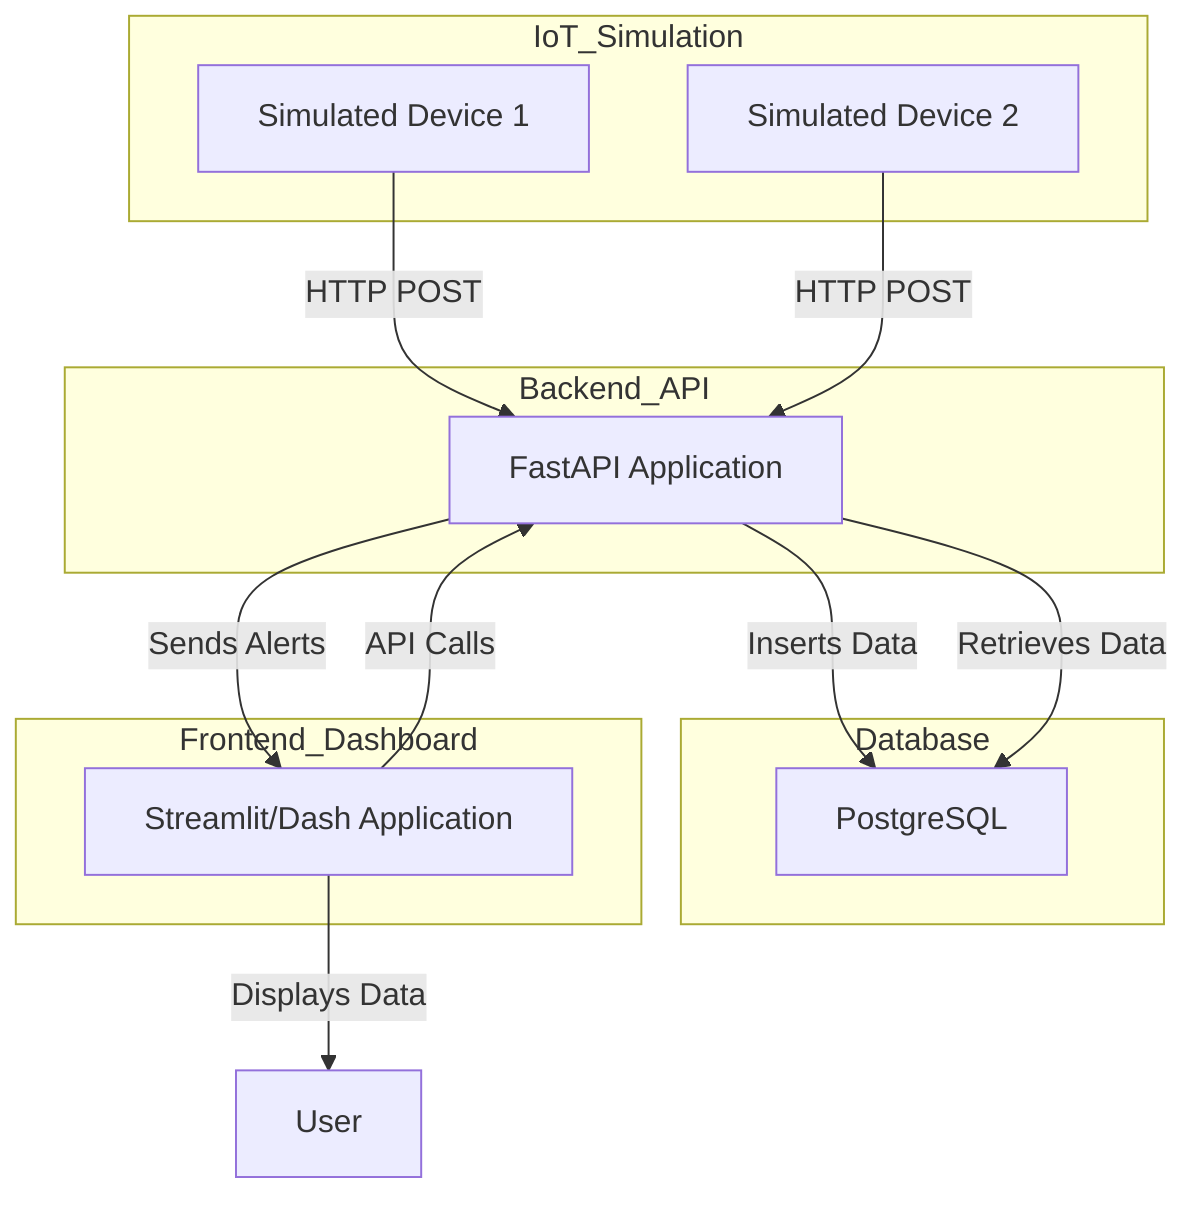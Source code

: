flowchart TD
    subgraph IoT_Simulation
        direction TB
        A1[Simulated Device 1]
        A2[Simulated Device 2]
    end
    subgraph Backend_API
        B[FastAPI Application]
    end
    subgraph Database
        C[PostgreSQL]
    end
    subgraph Frontend_Dashboard
        D[Streamlit/Dash Application]
    end
    A1 -- HTTP POST --> B
    A2 -- HTTP POST --> B
    B -- Inserts Data --> C
    D -- API Calls --> B
    B -- Retrieves Data --> C
    D -- Displays Data --> User[User]
    B -- Sends Alerts --> D